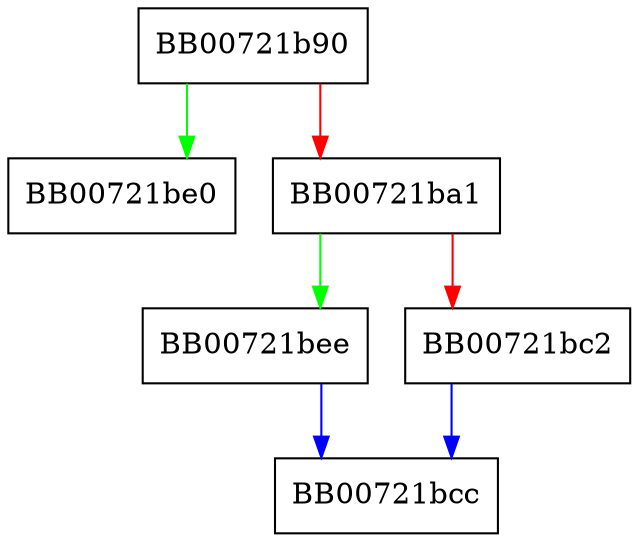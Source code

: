 digraph ossl_core_bio_new_mem_buf {
  node [shape="box"];
  graph [splines=ortho];
  BB00721b90 -> BB00721be0 [color="green"];
  BB00721b90 -> BB00721ba1 [color="red"];
  BB00721ba1 -> BB00721bee [color="green"];
  BB00721ba1 -> BB00721bc2 [color="red"];
  BB00721bc2 -> BB00721bcc [color="blue"];
  BB00721bee -> BB00721bcc [color="blue"];
}